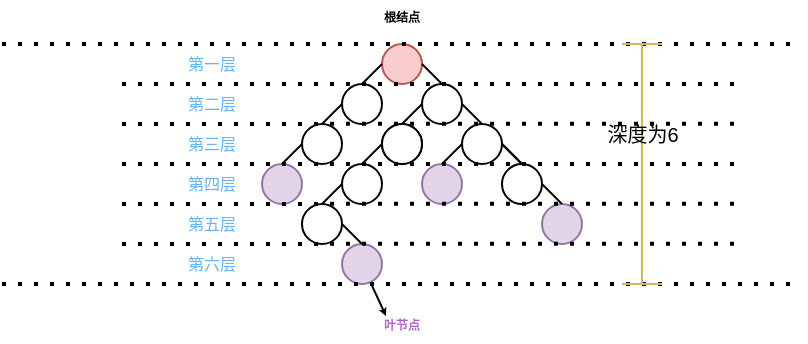<mxfile version="24.8.9">
  <diagram name="第 1 页" id="nKXCnL6x7yEZuY7Ssmie">
    <mxGraphModel dx="418" dy="318" grid="0" gridSize="10" guides="1" tooltips="1" connect="1" arrows="1" fold="1" page="1" pageScale="1" pageWidth="827" pageHeight="1169" math="0" shadow="0">
      <root>
        <mxCell id="0" />
        <mxCell id="1" parent="0" />
        <mxCell id="6oO82O1o3rVKVG3HV-kC-1" value="" style="ellipse;whiteSpace=wrap;html=1;aspect=fixed;fillColor=#f8cecc;strokeColor=#b85450;" vertex="1" parent="1">
          <mxGeometry x="310" y="130" width="20" height="20" as="geometry" />
        </mxCell>
        <mxCell id="6oO82O1o3rVKVG3HV-kC-3" value="" style="ellipse;whiteSpace=wrap;html=1;aspect=fixed;" vertex="1" parent="1">
          <mxGeometry x="290" y="150" width="20" height="20" as="geometry" />
        </mxCell>
        <mxCell id="6oO82O1o3rVKVG3HV-kC-4" value="" style="ellipse;whiteSpace=wrap;html=1;aspect=fixed;" vertex="1" parent="1">
          <mxGeometry x="330" y="150" width="20" height="20" as="geometry" />
        </mxCell>
        <mxCell id="6oO82O1o3rVKVG3HV-kC-5" value="" style="ellipse;whiteSpace=wrap;html=1;aspect=fixed;" vertex="1" parent="1">
          <mxGeometry x="270" y="170" width="20" height="20" as="geometry" />
        </mxCell>
        <mxCell id="6oO82O1o3rVKVG3HV-kC-6" value="" style="ellipse;whiteSpace=wrap;html=1;aspect=fixed;fillColor=#e1d5e7;strokeColor=#9673a6;" vertex="1" parent="1">
          <mxGeometry x="250" y="190" width="20" height="20" as="geometry" />
        </mxCell>
        <mxCell id="6oO82O1o3rVKVG3HV-kC-9" value="" style="ellipse;whiteSpace=wrap;html=1;aspect=fixed;" vertex="1" parent="1">
          <mxGeometry x="310" y="170" width="20" height="20" as="geometry" />
        </mxCell>
        <mxCell id="6oO82O1o3rVKVG3HV-kC-10" value="" style="ellipse;whiteSpace=wrap;html=1;aspect=fixed;" vertex="1" parent="1">
          <mxGeometry x="290" y="190" width="20" height="20" as="geometry" />
        </mxCell>
        <mxCell id="6oO82O1o3rVKVG3HV-kC-11" value="" style="ellipse;whiteSpace=wrap;html=1;aspect=fixed;" vertex="1" parent="1">
          <mxGeometry x="270" y="210" width="20" height="20" as="geometry" />
        </mxCell>
        <mxCell id="6oO82O1o3rVKVG3HV-kC-12" value="" style="ellipse;whiteSpace=wrap;html=1;aspect=fixed;" vertex="1" parent="1">
          <mxGeometry x="310" y="170" width="20" height="20" as="geometry" />
        </mxCell>
        <mxCell id="6oO82O1o3rVKVG3HV-kC-13" value="" style="ellipse;whiteSpace=wrap;html=1;aspect=fixed;fillColor=#e1d5e7;strokeColor=#9673a6;" vertex="1" parent="1">
          <mxGeometry x="290" y="230" width="20" height="20" as="geometry" />
        </mxCell>
        <mxCell id="6oO82O1o3rVKVG3HV-kC-14" value="" style="ellipse;whiteSpace=wrap;html=1;aspect=fixed;" vertex="1" parent="1">
          <mxGeometry x="370" y="190" width="20" height="20" as="geometry" />
        </mxCell>
        <mxCell id="6oO82O1o3rVKVG3HV-kC-15" value="" style="ellipse;whiteSpace=wrap;html=1;aspect=fixed;" vertex="1" parent="1">
          <mxGeometry x="350" y="170" width="20" height="20" as="geometry" />
        </mxCell>
        <mxCell id="6oO82O1o3rVKVG3HV-kC-16" value="" style="ellipse;whiteSpace=wrap;html=1;aspect=fixed;fillColor=#e1d5e7;strokeColor=#9673a6;" vertex="1" parent="1">
          <mxGeometry x="330" y="190" width="20" height="20" as="geometry" />
        </mxCell>
        <mxCell id="6oO82O1o3rVKVG3HV-kC-17" value="" style="ellipse;whiteSpace=wrap;html=1;aspect=fixed;fillColor=#e1d5e7;strokeColor=#9673a6;" vertex="1" parent="1">
          <mxGeometry x="390" y="210" width="20" height="20" as="geometry" />
        </mxCell>
        <mxCell id="6oO82O1o3rVKVG3HV-kC-18" value="" style="endArrow=none;html=1;rounded=0;entryX=0;entryY=0.5;entryDx=0;entryDy=0;" edge="1" parent="1" target="6oO82O1o3rVKVG3HV-kC-1">
          <mxGeometry width="50" height="50" relative="1" as="geometry">
            <mxPoint x="300" y="150" as="sourcePoint" />
            <mxPoint x="190" y="140" as="targetPoint" />
            <Array as="points" />
          </mxGeometry>
        </mxCell>
        <mxCell id="6oO82O1o3rVKVG3HV-kC-19" value="" style="endArrow=none;html=1;rounded=0;entryX=0;entryY=0.5;entryDx=0;entryDy=0;" edge="1" parent="1">
          <mxGeometry width="50" height="50" relative="1" as="geometry">
            <mxPoint x="280" y="170" as="sourcePoint" />
            <mxPoint x="290" y="160" as="targetPoint" />
            <Array as="points" />
          </mxGeometry>
        </mxCell>
        <mxCell id="6oO82O1o3rVKVG3HV-kC-20" value="" style="endArrow=none;html=1;rounded=0;entryX=0;entryY=0.5;entryDx=0;entryDy=0;" edge="1" parent="1">
          <mxGeometry width="50" height="50" relative="1" as="geometry">
            <mxPoint x="320" y="170" as="sourcePoint" />
            <mxPoint x="330" y="160" as="targetPoint" />
            <Array as="points" />
          </mxGeometry>
        </mxCell>
        <mxCell id="6oO82O1o3rVKVG3HV-kC-21" value="" style="endArrow=none;html=1;rounded=0;entryX=0;entryY=0.5;entryDx=0;entryDy=0;" edge="1" parent="1">
          <mxGeometry width="50" height="50" relative="1" as="geometry">
            <mxPoint x="260" y="190" as="sourcePoint" />
            <mxPoint x="270" y="180" as="targetPoint" />
            <Array as="points" />
          </mxGeometry>
        </mxCell>
        <mxCell id="6oO82O1o3rVKVG3HV-kC-22" value="" style="endArrow=none;html=1;rounded=0;entryX=0;entryY=0.5;entryDx=0;entryDy=0;" edge="1" parent="1">
          <mxGeometry width="50" height="50" relative="1" as="geometry">
            <mxPoint x="340" y="190" as="sourcePoint" />
            <mxPoint x="350" y="180" as="targetPoint" />
            <Array as="points" />
          </mxGeometry>
        </mxCell>
        <mxCell id="6oO82O1o3rVKVG3HV-kC-23" value="" style="endArrow=none;html=1;rounded=0;entryX=0;entryY=0.5;entryDx=0;entryDy=0;" edge="1" parent="1">
          <mxGeometry width="50" height="50" relative="1" as="geometry">
            <mxPoint x="300" y="190" as="sourcePoint" />
            <mxPoint x="310" y="180" as="targetPoint" />
            <Array as="points" />
          </mxGeometry>
        </mxCell>
        <mxCell id="6oO82O1o3rVKVG3HV-kC-24" value="" style="endArrow=none;html=1;rounded=0;entryX=0;entryY=0.5;entryDx=0;entryDy=0;" edge="1" parent="1">
          <mxGeometry width="50" height="50" relative="1" as="geometry">
            <mxPoint x="280" y="210" as="sourcePoint" />
            <mxPoint x="290" y="200" as="targetPoint" />
            <Array as="points" />
          </mxGeometry>
        </mxCell>
        <mxCell id="6oO82O1o3rVKVG3HV-kC-25" value="" style="endArrow=none;html=1;rounded=0;entryX=0;entryY=0.5;entryDx=0;entryDy=0;" edge="1" parent="1">
          <mxGeometry width="50" height="50" relative="1" as="geometry">
            <mxPoint x="340.0" y="150" as="sourcePoint" />
            <mxPoint x="330.0" y="140" as="targetPoint" />
            <Array as="points" />
          </mxGeometry>
        </mxCell>
        <mxCell id="6oO82O1o3rVKVG3HV-kC-26" value="" style="endArrow=none;html=1;rounded=0;entryX=0;entryY=0.5;entryDx=0;entryDy=0;" edge="1" parent="1">
          <mxGeometry width="50" height="50" relative="1" as="geometry">
            <mxPoint x="360.0" y="170" as="sourcePoint" />
            <mxPoint x="350.0" y="160" as="targetPoint" />
            <Array as="points" />
          </mxGeometry>
        </mxCell>
        <mxCell id="6oO82O1o3rVKVG3HV-kC-29" value="" style="endArrow=none;html=1;rounded=0;entryX=0;entryY=0.5;entryDx=0;entryDy=0;" edge="1" parent="1">
          <mxGeometry width="50" height="50" relative="1" as="geometry">
            <mxPoint x="380.0" y="190" as="sourcePoint" />
            <mxPoint x="370.0" y="180" as="targetPoint" />
            <Array as="points" />
          </mxGeometry>
        </mxCell>
        <mxCell id="6oO82O1o3rVKVG3HV-kC-30" value="" style="endArrow=none;html=1;rounded=0;entryX=0;entryY=0.5;entryDx=0;entryDy=0;" edge="1" parent="1">
          <mxGeometry width="50" height="50" relative="1" as="geometry">
            <mxPoint x="380.0" y="190" as="sourcePoint" />
            <mxPoint x="370.0" y="180" as="targetPoint" />
            <Array as="points" />
          </mxGeometry>
        </mxCell>
        <mxCell id="6oO82O1o3rVKVG3HV-kC-31" value="" style="endArrow=none;html=1;rounded=0;entryX=0;entryY=0.5;entryDx=0;entryDy=0;" edge="1" parent="1">
          <mxGeometry width="50" height="50" relative="1" as="geometry">
            <mxPoint x="400.0" y="210" as="sourcePoint" />
            <mxPoint x="390.0" y="200" as="targetPoint" />
            <Array as="points" />
          </mxGeometry>
        </mxCell>
        <mxCell id="6oO82O1o3rVKVG3HV-kC-32" value="&lt;font style=&quot;font-size: 6px;&quot;&gt;根结点&lt;/font&gt;" style="text;html=1;align=center;verticalAlign=middle;whiteSpace=wrap;rounded=0;fontStyle=1" vertex="1" parent="1">
          <mxGeometry x="305" y="110" width="30" height="10" as="geometry" />
        </mxCell>
        <mxCell id="6oO82O1o3rVKVG3HV-kC-40" value="" style="endArrow=none;dashed=1;html=1;dashPattern=1 3;strokeWidth=2;rounded=0;" edge="1" parent="1">
          <mxGeometry width="50" height="50" relative="1" as="geometry">
            <mxPoint x="120" y="250" as="sourcePoint" />
            <mxPoint x="520" y="250" as="targetPoint" />
          </mxGeometry>
        </mxCell>
        <mxCell id="6oO82O1o3rVKVG3HV-kC-41" value="" style="endArrow=none;dashed=1;html=1;dashPattern=1 3;strokeWidth=2;rounded=0;" edge="1" parent="1">
          <mxGeometry width="50" height="50" relative="1" as="geometry">
            <mxPoint x="120" y="130" as="sourcePoint" />
            <mxPoint x="520" y="130" as="targetPoint" />
          </mxGeometry>
        </mxCell>
        <mxCell id="6oO82O1o3rVKVG3HV-kC-45" value="" style="shape=crossbar;whiteSpace=wrap;html=1;rounded=1;direction=south;fillColor=#fff2cc;strokeColor=#d6b656;" vertex="1" parent="1">
          <mxGeometry x="430" y="130" width="20" height="120" as="geometry" />
        </mxCell>
        <mxCell id="6oO82O1o3rVKVG3HV-kC-46" value="&lt;font style=&quot;font-size: 10px;&quot;&gt;深度为6&lt;/font&gt;" style="text;html=1;align=center;verticalAlign=middle;resizable=0;points=[];autosize=1;strokeColor=none;fillColor=none;" vertex="1" parent="1">
          <mxGeometry x="410" y="160" width="60" height="30" as="geometry" />
        </mxCell>
        <mxCell id="6oO82O1o3rVKVG3HV-kC-50" value="" style="endArrow=none;dashed=1;html=1;dashPattern=1 3;strokeWidth=2;rounded=0;" edge="1" parent="1">
          <mxGeometry width="50" height="50" relative="1" as="geometry">
            <mxPoint x="180" y="150" as="sourcePoint" />
            <mxPoint x="491" y="150" as="targetPoint" />
          </mxGeometry>
        </mxCell>
        <mxCell id="6oO82O1o3rVKVG3HV-kC-51" value="" style="endArrow=none;dashed=1;html=1;dashPattern=1 3;strokeWidth=2;rounded=0;" edge="1" parent="1">
          <mxGeometry width="50" height="50" relative="1" as="geometry">
            <mxPoint x="180" y="170" as="sourcePoint" />
            <mxPoint x="491" y="169.81" as="targetPoint" />
          </mxGeometry>
        </mxCell>
        <mxCell id="6oO82O1o3rVKVG3HV-kC-52" value="" style="endArrow=none;dashed=1;html=1;dashPattern=1 3;strokeWidth=2;rounded=0;" edge="1" parent="1">
          <mxGeometry width="50" height="50" relative="1" as="geometry">
            <mxPoint x="180" y="190" as="sourcePoint" />
            <mxPoint x="491" y="190" as="targetPoint" />
          </mxGeometry>
        </mxCell>
        <mxCell id="6oO82O1o3rVKVG3HV-kC-53" value="" style="endArrow=none;dashed=1;html=1;dashPattern=1 3;strokeWidth=2;rounded=0;" edge="1" parent="1">
          <mxGeometry width="50" height="50" relative="1" as="geometry">
            <mxPoint x="180" y="230" as="sourcePoint" />
            <mxPoint x="491" y="229.81" as="targetPoint" />
          </mxGeometry>
        </mxCell>
        <mxCell id="6oO82O1o3rVKVG3HV-kC-54" value="" style="endArrow=none;dashed=1;html=1;dashPattern=1 3;strokeWidth=2;rounded=0;" edge="1" parent="1">
          <mxGeometry width="50" height="50" relative="1" as="geometry">
            <mxPoint x="180" y="210" as="sourcePoint" />
            <mxPoint x="491" y="209.81" as="targetPoint" />
          </mxGeometry>
        </mxCell>
        <mxCell id="6oO82O1o3rVKVG3HV-kC-57" value="第一层" style="text;html=1;align=center;verticalAlign=middle;whiteSpace=wrap;rounded=0;fontSize=8;fontColor=#66B2FF;" vertex="1" parent="1">
          <mxGeometry x="200" y="135" width="50" height="10" as="geometry" />
        </mxCell>
        <mxCell id="6oO82O1o3rVKVG3HV-kC-58" value="第二层" style="text;html=1;align=center;verticalAlign=middle;whiteSpace=wrap;rounded=0;fontSize=8;fontColor=#66B2FF;" vertex="1" parent="1">
          <mxGeometry x="200" y="155" width="50" height="10" as="geometry" />
        </mxCell>
        <mxCell id="6oO82O1o3rVKVG3HV-kC-59" value="第三层" style="text;html=1;align=center;verticalAlign=middle;whiteSpace=wrap;rounded=0;fontSize=8;fontColor=#66B2FF;" vertex="1" parent="1">
          <mxGeometry x="200" y="175" width="50" height="10" as="geometry" />
        </mxCell>
        <mxCell id="6oO82O1o3rVKVG3HV-kC-60" value="第四层" style="text;html=1;align=center;verticalAlign=middle;whiteSpace=wrap;rounded=0;fontSize=8;labelBackgroundColor=default;fontColor=#66B2FF;" vertex="1" parent="1">
          <mxGeometry x="200" y="195" width="50" height="10" as="geometry" />
        </mxCell>
        <mxCell id="6oO82O1o3rVKVG3HV-kC-61" value="第五层" style="text;html=1;align=center;verticalAlign=middle;whiteSpace=wrap;rounded=0;fontSize=8;fontColor=#66B2FF;" vertex="1" parent="1">
          <mxGeometry x="200" y="215" width="50" height="10" as="geometry" />
        </mxCell>
        <mxCell id="6oO82O1o3rVKVG3HV-kC-62" value="第六层" style="text;html=1;align=center;verticalAlign=middle;whiteSpace=wrap;rounded=0;fontSize=8;fontColor=#66B2FF;" vertex="1" parent="1">
          <mxGeometry x="200" y="235" width="50" height="10" as="geometry" />
        </mxCell>
        <mxCell id="6oO82O1o3rVKVG3HV-kC-63" value="" style="endArrow=classic;html=1;rounded=0;endSize=1;" edge="1" parent="1" source="6oO82O1o3rVKVG3HV-kC-13">
          <mxGeometry width="50" height="50" relative="1" as="geometry">
            <mxPoint x="290" y="270" as="sourcePoint" />
            <mxPoint x="312" y="266" as="targetPoint" />
          </mxGeometry>
        </mxCell>
        <mxCell id="6oO82O1o3rVKVG3HV-kC-64" value="&lt;font style=&quot;font-size: 6px;&quot;&gt;叶节点&lt;/font&gt;" style="text;html=1;align=center;verticalAlign=middle;whiteSpace=wrap;rounded=0;fontStyle=1;fillColor=none;strokeColor=none;fontColor=#b063c5;" vertex="1" parent="1">
          <mxGeometry x="290" y="259" width="60" height="20" as="geometry" />
        </mxCell>
        <mxCell id="6oO82O1o3rVKVG3HV-kC-73" value="" style="endArrow=none;html=1;rounded=0;entryX=0;entryY=0.5;entryDx=0;entryDy=0;" edge="1" parent="1">
          <mxGeometry width="50" height="50" relative="1" as="geometry">
            <mxPoint x="300" y="230" as="sourcePoint" />
            <mxPoint x="290" y="220" as="targetPoint" />
            <Array as="points" />
          </mxGeometry>
        </mxCell>
      </root>
    </mxGraphModel>
  </diagram>
</mxfile>
